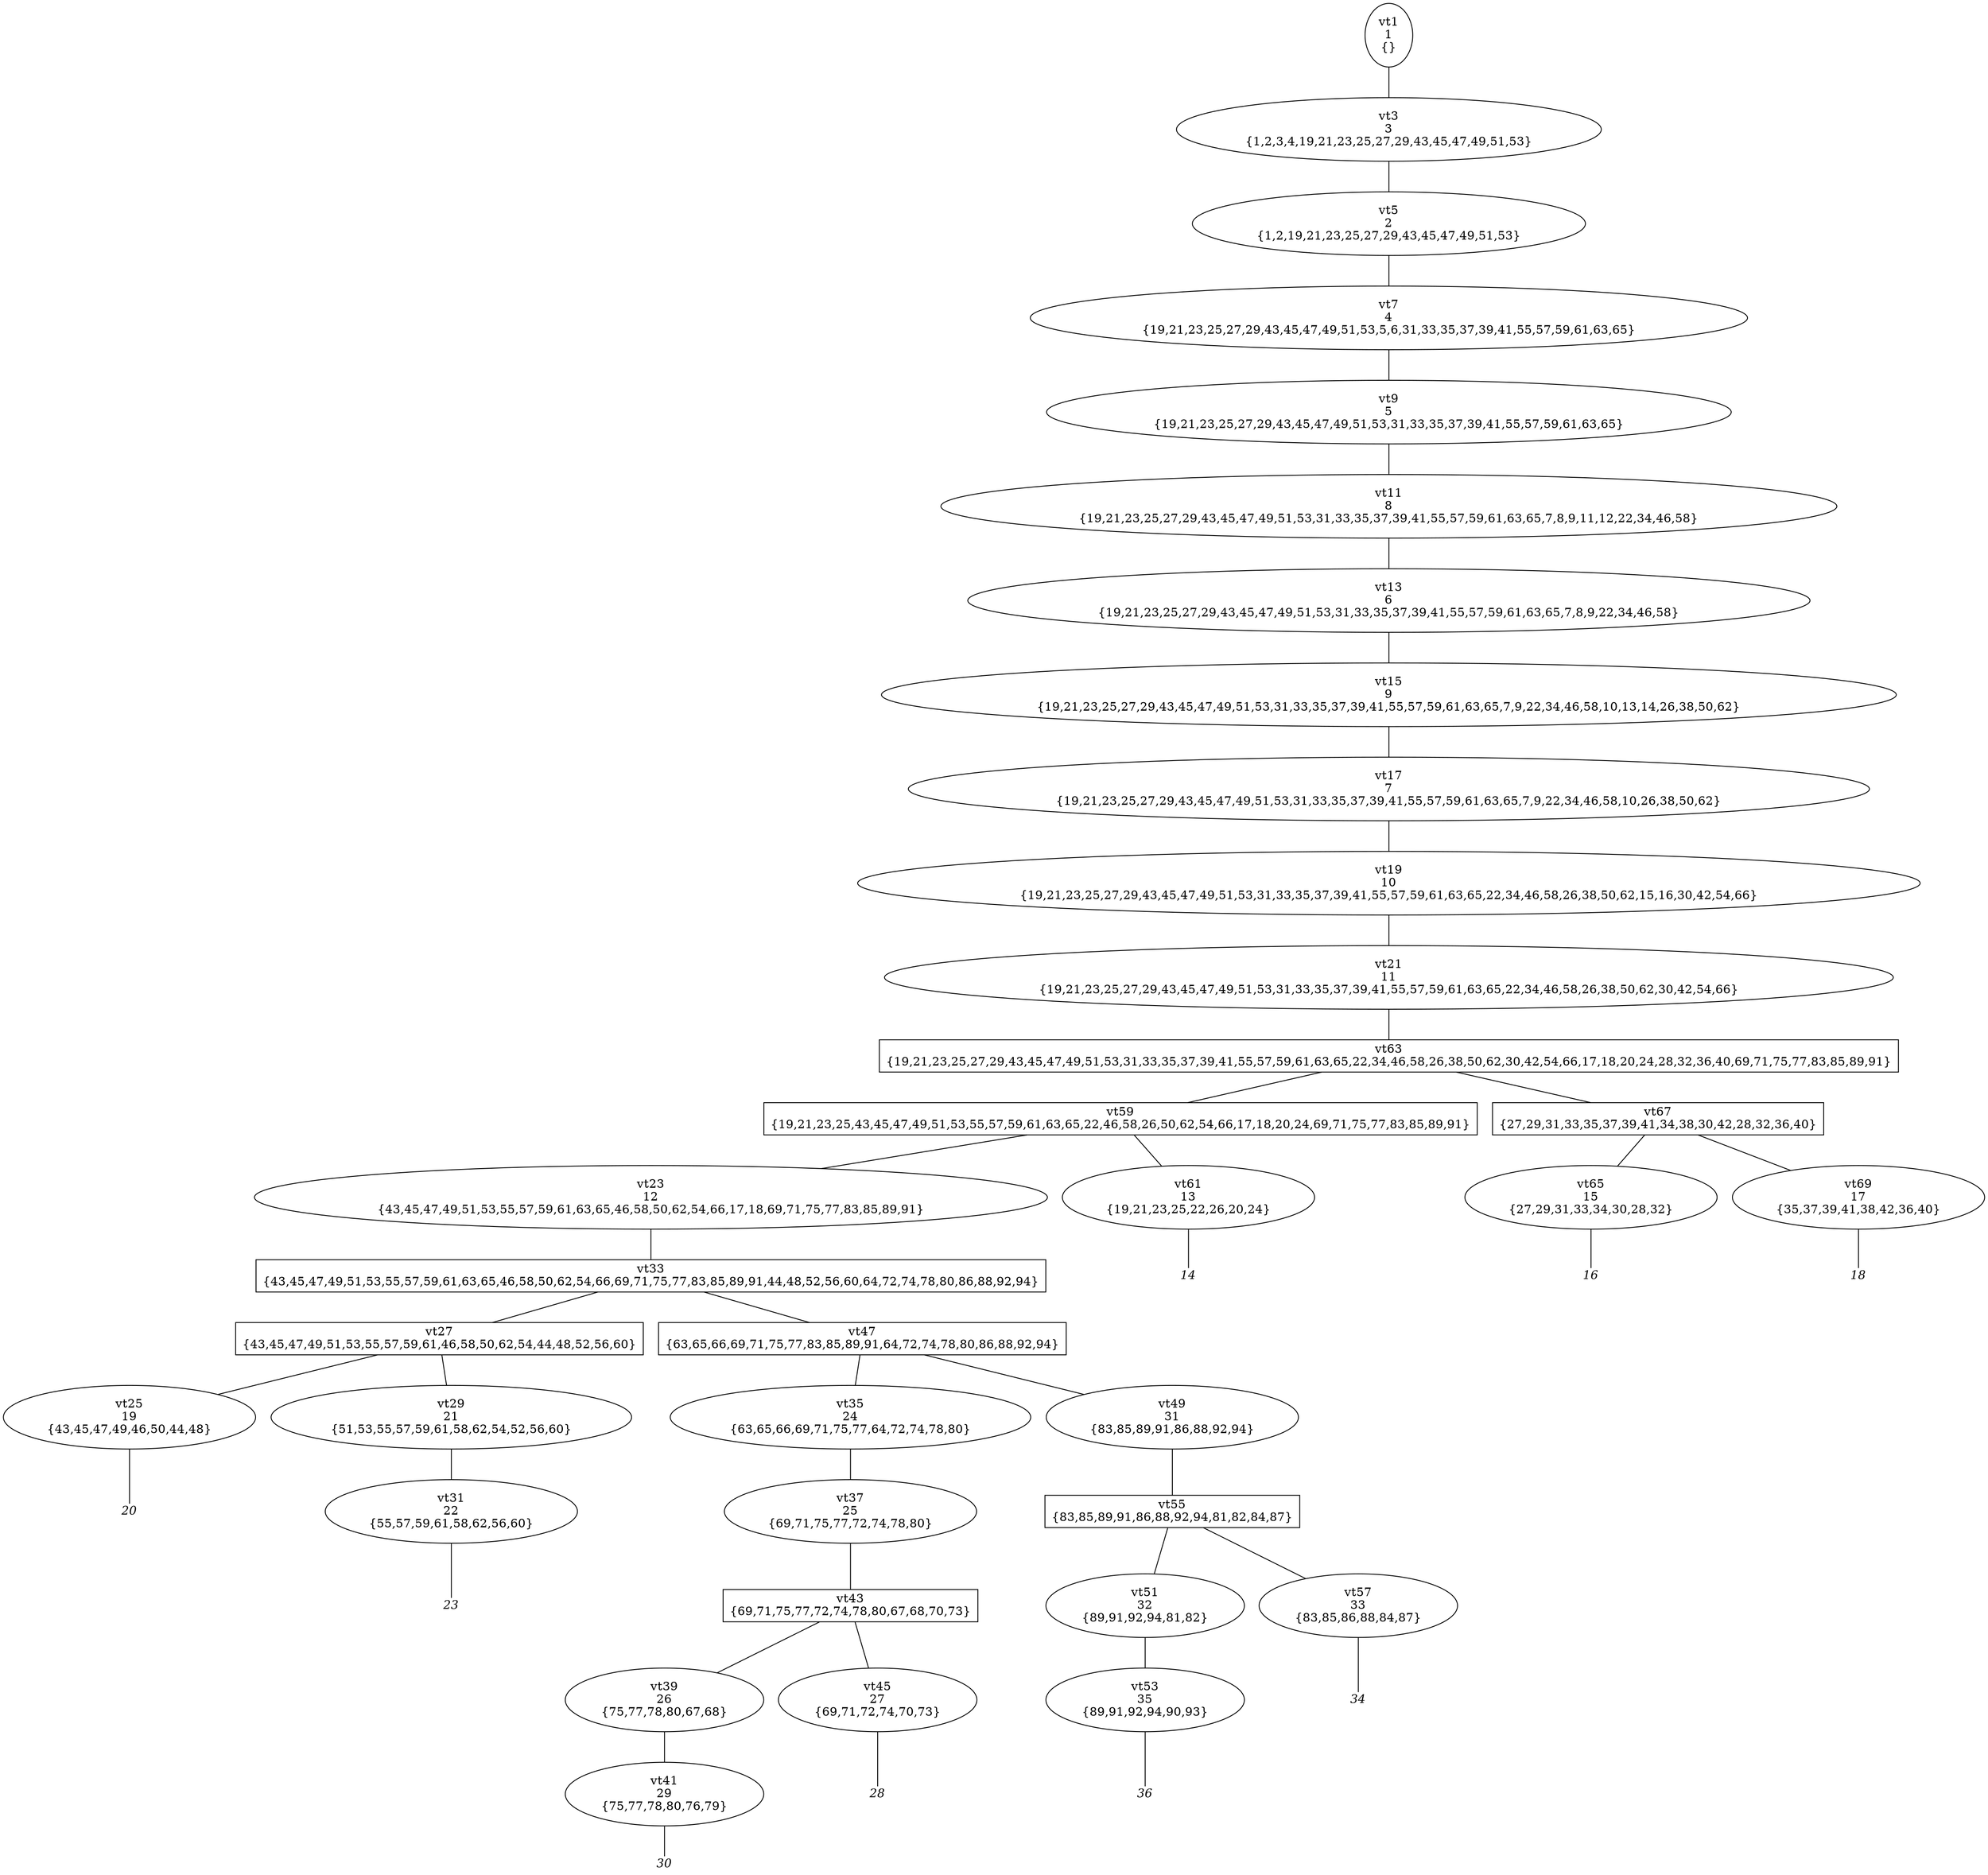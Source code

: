 
digraph vtree {

overlap=false

n1 [label="vt1
1
{}",shape="ellipse"]; 
n3 [label="vt3
3
{1,2,3,4,19,21,23,25,27,29,43,45,47,49,51,53}",shape="ellipse"]; 
n5 [label="vt5
2
{1,2,19,21,23,25,27,29,43,45,47,49,51,53}",shape="ellipse"]; 
n7 [label="vt7
4
{19,21,23,25,27,29,43,45,47,49,51,53,5,6,31,33,35,37,39,41,55,57,59,61,63,65}",shape="ellipse"]; 
n9 [label="vt9
5
{19,21,23,25,27,29,43,45,47,49,51,53,31,33,35,37,39,41,55,57,59,61,63,65}",shape="ellipse"]; 
n11 [label="vt11
8
{19,21,23,25,27,29,43,45,47,49,51,53,31,33,35,37,39,41,55,57,59,61,63,65,7,8,9,11,12,22,34,46,58}",shape="ellipse"]; 
n13 [label="vt13
6
{19,21,23,25,27,29,43,45,47,49,51,53,31,33,35,37,39,41,55,57,59,61,63,65,7,8,9,22,34,46,58}",shape="ellipse"]; 
n15 [label="vt15
9
{19,21,23,25,27,29,43,45,47,49,51,53,31,33,35,37,39,41,55,57,59,61,63,65,7,9,22,34,46,58,10,13,14,26,38,50,62}",shape="ellipse"]; 
n17 [label="vt17
7
{19,21,23,25,27,29,43,45,47,49,51,53,31,33,35,37,39,41,55,57,59,61,63,65,7,9,22,34,46,58,10,26,38,50,62}",shape="ellipse"]; 
n19 [label="vt19
10
{19,21,23,25,27,29,43,45,47,49,51,53,31,33,35,37,39,41,55,57,59,61,63,65,22,34,46,58,26,38,50,62,15,16,30,42,54,66}",shape="ellipse"]; 
n21 [label="vt21
11
{19,21,23,25,27,29,43,45,47,49,51,53,31,33,35,37,39,41,55,57,59,61,63,65,22,34,46,58,26,38,50,62,30,42,54,66}",shape="ellipse"]; 
n63 [label="vt63
{19,21,23,25,27,29,43,45,47,49,51,53,31,33,35,37,39,41,55,57,59,61,63,65,22,34,46,58,26,38,50,62,30,42,54,66,17,18,20,24,28,32,36,40,69,71,75,77,83,85,89,91}",shape="box"]; 
n59 [label="vt59
{19,21,23,25,43,45,47,49,51,53,55,57,59,61,63,65,22,46,58,26,50,62,54,66,17,18,20,24,69,71,75,77,83,85,89,91}",shape="box"]; 
n23 [label="vt23
12
{43,45,47,49,51,53,55,57,59,61,63,65,46,58,50,62,54,66,17,18,69,71,75,77,83,85,89,91}",shape="ellipse"]; 
n33 [label="vt33
{43,45,47,49,51,53,55,57,59,61,63,65,46,58,50,62,54,66,69,71,75,77,83,85,89,91,44,48,52,56,60,64,72,74,78,80,86,88,92,94}",shape="box"]; 
n27 [label="vt27
{43,45,47,49,51,53,55,57,59,61,46,58,50,62,54,44,48,52,56,60}",shape="box"]; 
n25 [label="vt25
19
{43,45,47,49,46,50,44,48}",shape="ellipse"]; 
n26 [label="20",fontname="Times-Italic",fontsize=14,shape=plaintext,fixedsize=true,width=.25,height=.25]; 
n29 [label="vt29
21
{51,53,55,57,59,61,58,62,54,52,56,60}",shape="ellipse"]; 
n31 [label="vt31
22
{55,57,59,61,58,62,56,60}",shape="ellipse"]; 
n32 [label="23",fontname="Times-Italic",fontsize=14,shape=plaintext,fixedsize=true,width=.25,height=.25]; 
n47 [label="vt47
{63,65,66,69,71,75,77,83,85,89,91,64,72,74,78,80,86,88,92,94}",shape="box"]; 
n35 [label="vt35
24
{63,65,66,69,71,75,77,64,72,74,78,80}",shape="ellipse"]; 
n37 [label="vt37
25
{69,71,75,77,72,74,78,80}",shape="ellipse"]; 
n43 [label="vt43
{69,71,75,77,72,74,78,80,67,68,70,73}",shape="box"]; 
n39 [label="vt39
26
{75,77,78,80,67,68}",shape="ellipse"]; 
n41 [label="vt41
29
{75,77,78,80,76,79}",shape="ellipse"]; 
n42 [label="30",fontname="Times-Italic",fontsize=14,shape=plaintext,fixedsize=true,width=.25,height=.25]; 
n45 [label="vt45
27
{69,71,72,74,70,73}",shape="ellipse"]; 
n46 [label="28",fontname="Times-Italic",fontsize=14,shape=plaintext,fixedsize=true,width=.25,height=.25]; 
n49 [label="vt49
31
{83,85,89,91,86,88,92,94}",shape="ellipse"]; 
n55 [label="vt55
{83,85,89,91,86,88,92,94,81,82,84,87}",shape="box"]; 
n51 [label="vt51
32
{89,91,92,94,81,82}",shape="ellipse"]; 
n53 [label="vt53
35
{89,91,92,94,90,93}",shape="ellipse"]; 
n54 [label="36",fontname="Times-Italic",fontsize=14,shape=plaintext,fixedsize=true,width=.25,height=.25]; 
n57 [label="vt57
33
{83,85,86,88,84,87}",shape="ellipse"]; 
n58 [label="34",fontname="Times-Italic",fontsize=14,shape=plaintext,fixedsize=true,width=.25,height=.25]; 
n61 [label="vt61
13
{19,21,23,25,22,26,20,24}",shape="ellipse"]; 
n62 [label="14",fontname="Times-Italic",fontsize=14,shape=plaintext,fixedsize=true,width=.25,height=.25]; 
n67 [label="vt67
{27,29,31,33,35,37,39,41,34,38,30,42,28,32,36,40}",shape="box"]; 
n65 [label="vt65
15
{27,29,31,33,34,30,28,32}",shape="ellipse"]; 
n66 [label="16",fontname="Times-Italic",fontsize=14,shape=plaintext,fixedsize=true,width=.25,height=.25]; 
n69 [label="vt69
17
{35,37,39,41,38,42,36,40}",shape="ellipse"]; 
n70 [label="18",fontname="Times-Italic",fontsize=14,shape=plaintext,fixedsize=true,width=.25,height=.25]; 
n1->n3 [arrowhead=none];
n3->n5 [arrowhead=none];
n5->n7 [arrowhead=none];
n7->n9 [arrowhead=none];
n9->n11 [arrowhead=none];
n11->n13 [arrowhead=none];
n13->n15 [arrowhead=none];
n15->n17 [arrowhead=none];
n17->n19 [arrowhead=none];
n19->n21 [arrowhead=none];
n21->n63 [arrowhead=none];
n63->n59 [arrowhead=none];
n59->n23 [arrowhead=none];
n23->n33 [arrowhead=none];
n33->n27 [arrowhead=none];
n27->n25 [arrowhead=none];
n25->n26 [arrowhead=none];
n27->n29 [arrowhead=none];
n29->n31 [arrowhead=none];
n31->n32 [arrowhead=none];
n33->n47 [arrowhead=none];
n47->n35 [arrowhead=none];
n35->n37 [arrowhead=none];
n37->n43 [arrowhead=none];
n43->n39 [arrowhead=none];
n39->n41 [arrowhead=none];
n41->n42 [arrowhead=none];
n43->n45 [arrowhead=none];
n45->n46 [arrowhead=none];
n47->n49 [arrowhead=none];
n49->n55 [arrowhead=none];
n55->n51 [arrowhead=none];
n51->n53 [arrowhead=none];
n53->n54 [arrowhead=none];
n55->n57 [arrowhead=none];
n57->n58 [arrowhead=none];
n59->n61 [arrowhead=none];
n61->n62 [arrowhead=none];
n63->n67 [arrowhead=none];
n67->n65 [arrowhead=none];
n65->n66 [arrowhead=none];
n67->n69 [arrowhead=none];
n69->n70 [arrowhead=none];


}